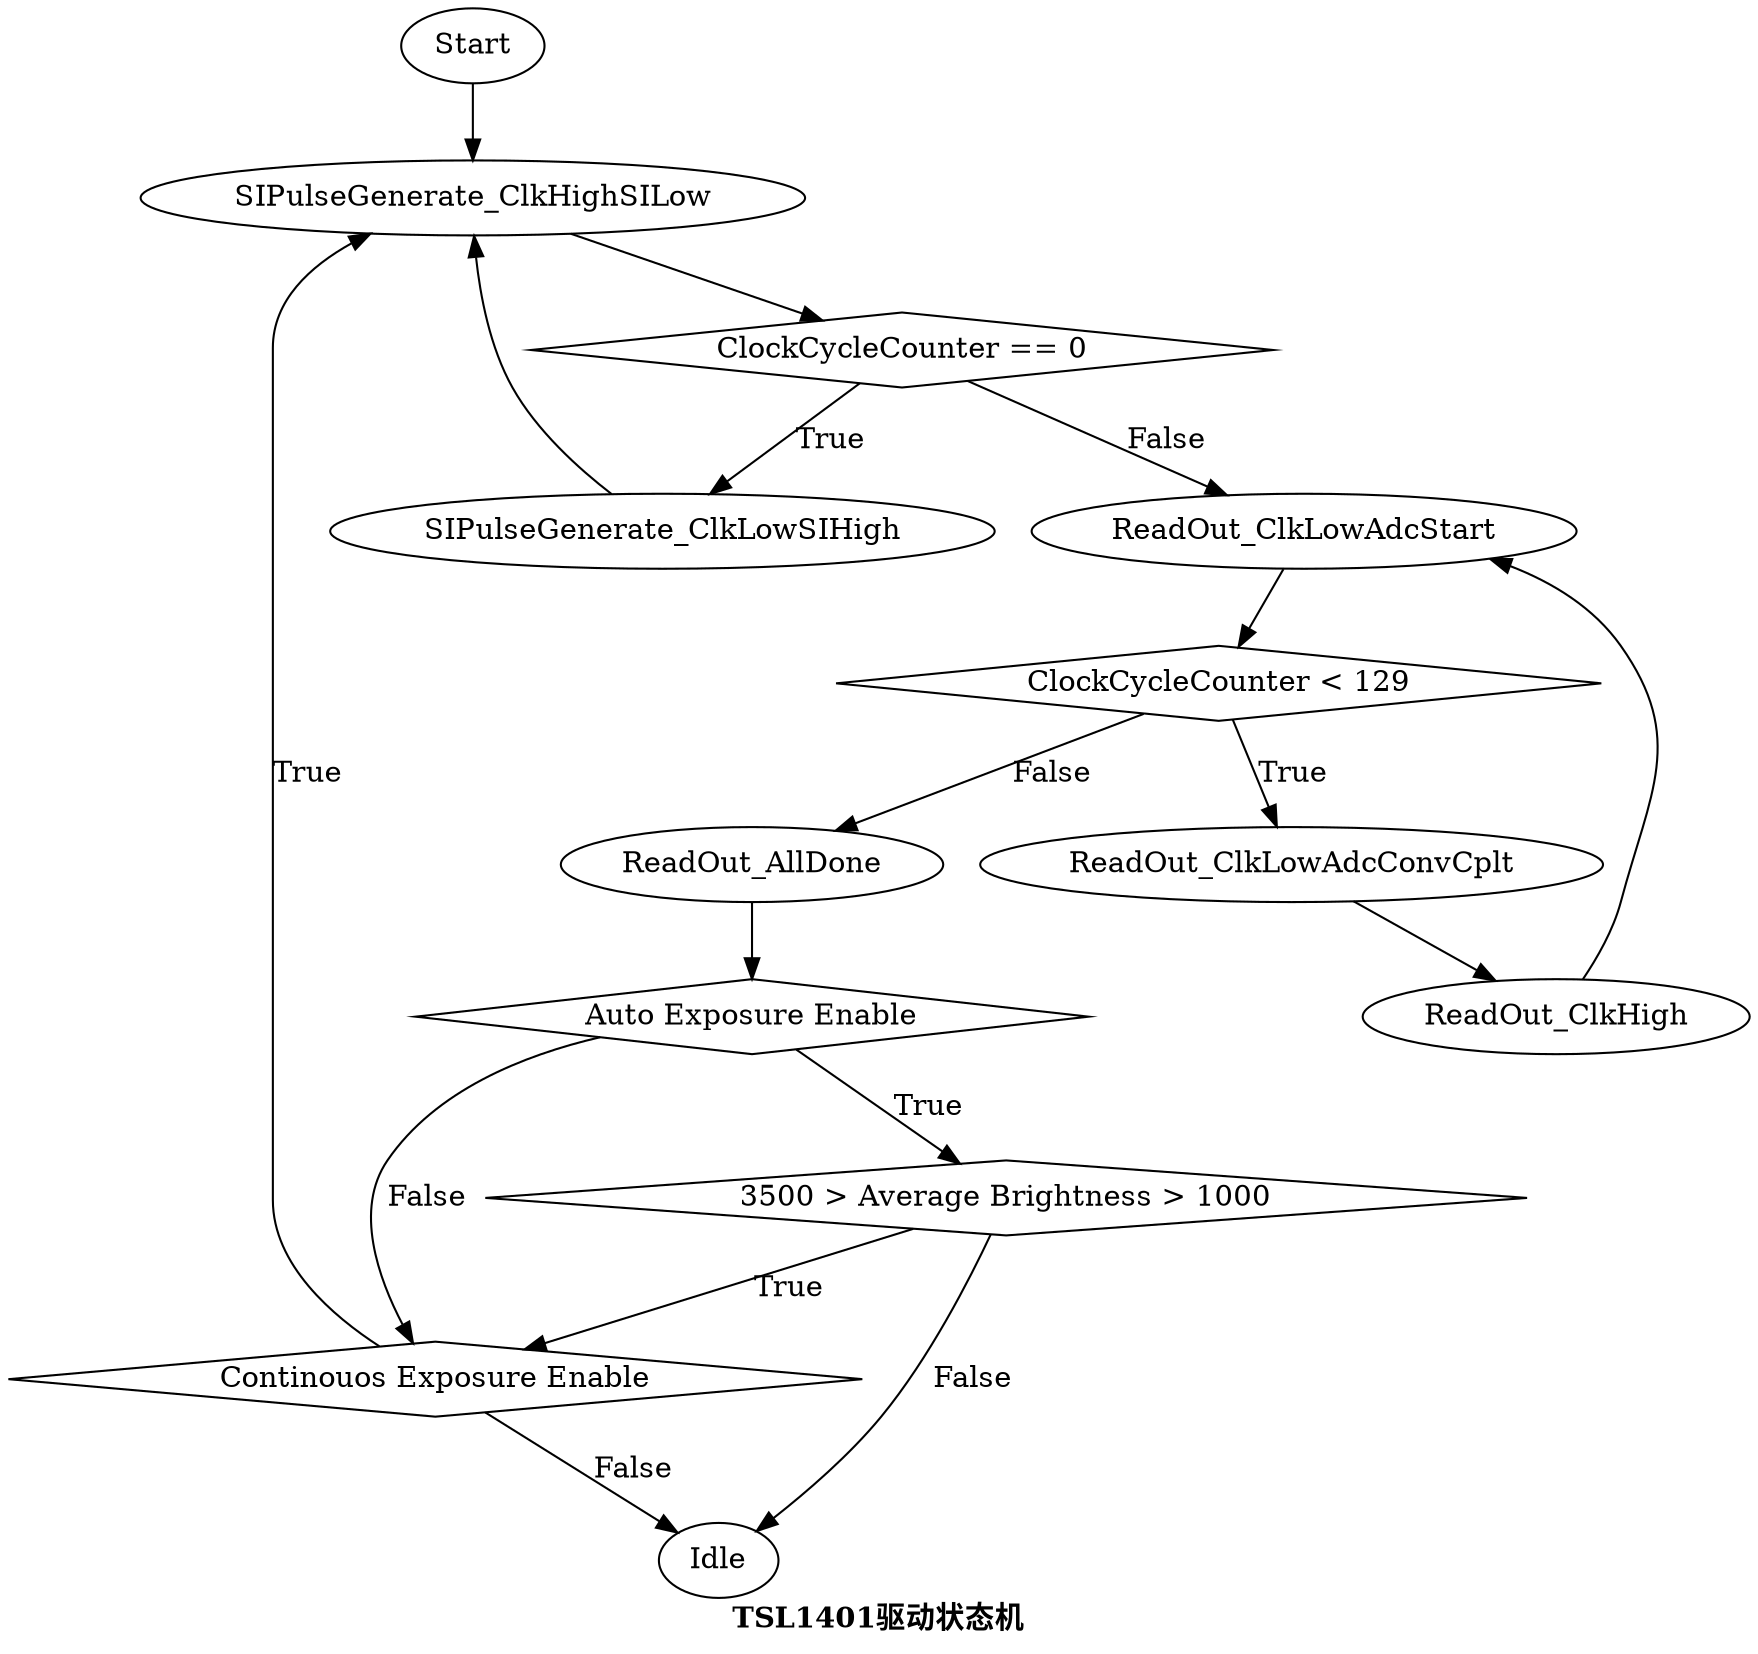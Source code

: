 digraph UML {
    rankdir="TB"
    label = <<B>TSL1401驱动状态机</B>>;
    s0[label="Start"];
    s1[label="SIPulseGenerate_ClkHighSILow"];
    s2[label="ClockCycleCounter == 0" shape=diamond]
    s3[label="SIPulseGenerate_ClkLowSIHigh"]
    s4[label="ReadOut_ClkLowAdcStart"]
    s5[label="ClockCycleCounter < 129" shape=diamond]
    s6[label="ReadOut_ClkLowAdcConvCplt"]
    s7[label="ReadOut_ClkHigh"]
    s8[label="ReadOut_AllDone"]
    s9[label="Auto Exposure Enable" shape=diamond]
    s10[label="3500 > Average Brightness > 1000" shape=diamond]
    s11[label="Continouos Exposure Enable" shape=diamond]
    s12[label="Idle"]
    s0 -> s1;
    s1 -> s2;
    s2 -> s3[label="True"];
    s2 -> s4[label="False"];
    s3 -> s1;
    s4 -> s5;
    s5 -> s8[label="False"];
    s8 -> s9;
    s9 -> s11[label="False"];
    s9 -> s10[label="True"];
    s10 -> s11[label="True"];
    s10 -> s12[label="False"];
    s5 -> s6[label="True"];
    s11 -> s12[label="False"];
    s11 -> s1[label="True"]
    s6 -> s7;
    s7 -> s4;
}